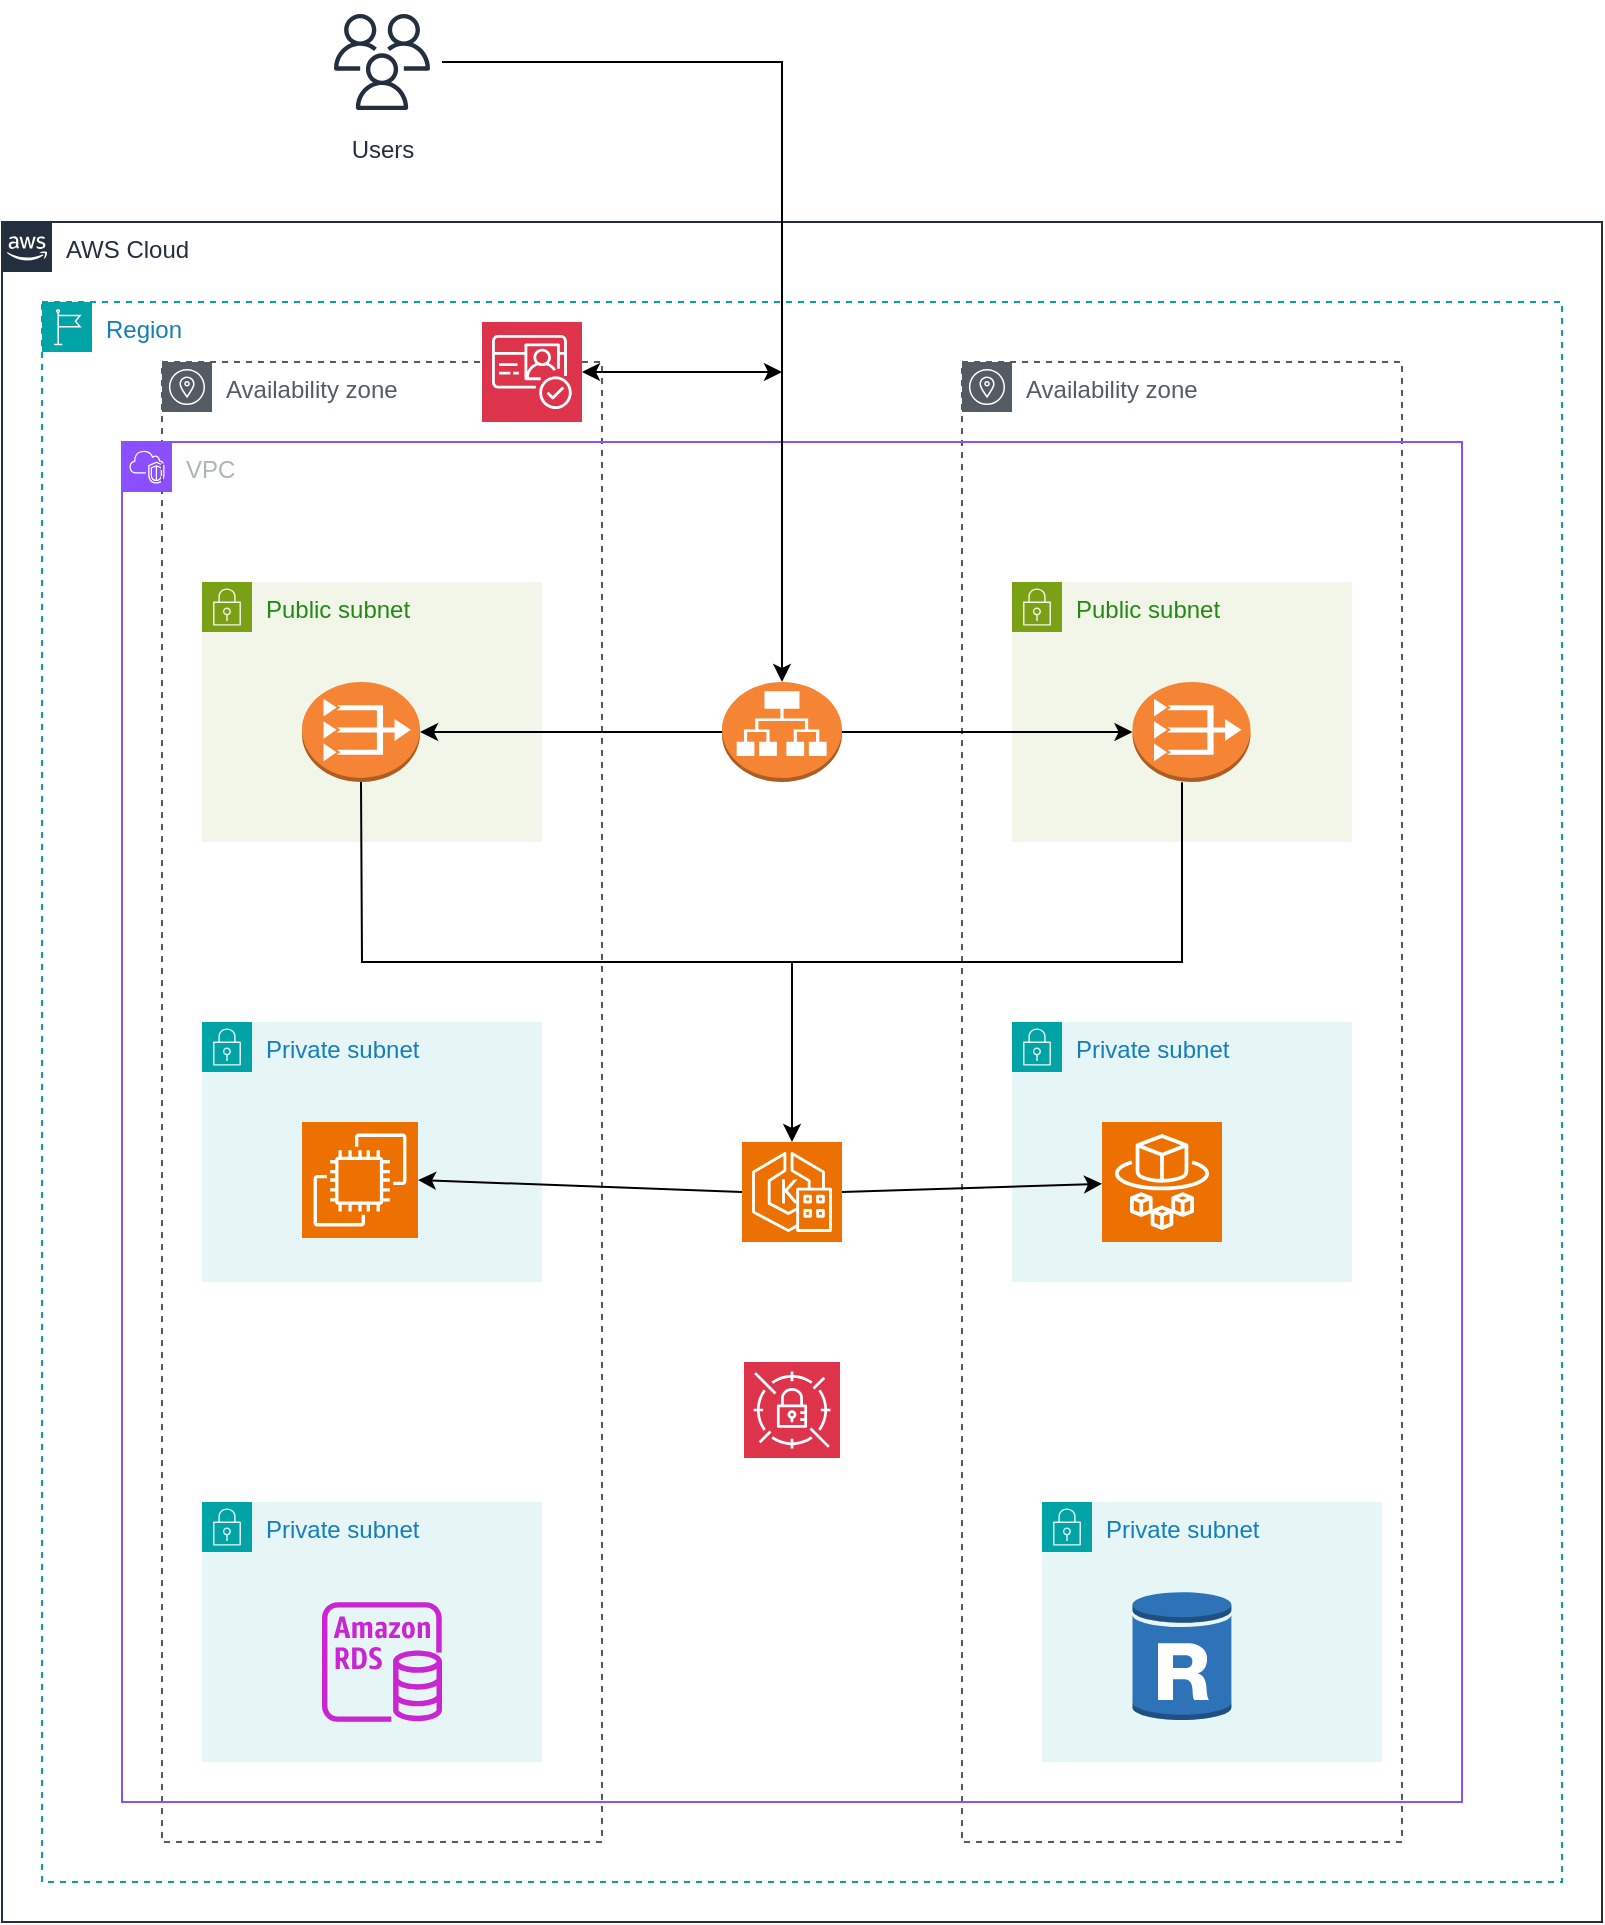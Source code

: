 <mxfile version="27.1.6">
  <diagram name="Page-1" id="D_nC90y9J_kJPpz5bVpl">
    <mxGraphModel dx="909" dy="367" grid="1" gridSize="10" guides="1" tooltips="1" connect="1" arrows="1" fold="1" page="1" pageScale="1" pageWidth="850" pageHeight="1100" math="0" shadow="0">
      <root>
        <mxCell id="0" />
        <mxCell id="1" parent="0" />
        <mxCell id="HqoB-McGn3Qt-6h4Mn1L-1" value="AWS Cloud" style="points=[[0,0],[0.25,0],[0.5,0],[0.75,0],[1,0],[1,0.25],[1,0.5],[1,0.75],[1,1],[0.75,1],[0.5,1],[0.25,1],[0,1],[0,0.75],[0,0.5],[0,0.25]];outlineConnect=0;gradientColor=none;html=1;whiteSpace=wrap;fontSize=12;fontStyle=0;container=1;pointerEvents=0;collapsible=0;recursiveResize=0;shape=mxgraph.aws4.group;grIcon=mxgraph.aws4.group_aws_cloud_alt;strokeColor=#232F3E;fillColor=none;verticalAlign=top;align=left;spacingLeft=30;fontColor=#232F3E;dashed=0;" parent="1" vertex="1">
          <mxGeometry x="40" y="130" width="800" height="850" as="geometry" />
        </mxCell>
        <mxCell id="HqoB-McGn3Qt-6h4Mn1L-2" value="Region" style="points=[[0,0],[0.25,0],[0.5,0],[0.75,0],[1,0],[1,0.25],[1,0.5],[1,0.75],[1,1],[0.75,1],[0.5,1],[0.25,1],[0,1],[0,0.75],[0,0.5],[0,0.25]];outlineConnect=0;gradientColor=none;html=1;whiteSpace=wrap;fontSize=12;fontStyle=0;container=1;pointerEvents=0;collapsible=0;recursiveResize=0;shape=mxgraph.aws4.group;grIcon=mxgraph.aws4.group_region;strokeColor=#00A4A6;fillColor=none;verticalAlign=top;align=left;spacingLeft=30;fontColor=#147EBA;dashed=1;" parent="1" vertex="1">
          <mxGeometry x="60" y="170" width="760" height="790" as="geometry" />
        </mxCell>
        <mxCell id="2Am2QdQt9vTVIq62jGe3-7" value="Availability zone" style="sketch=0;outlineConnect=0;gradientColor=none;html=1;whiteSpace=wrap;fontSize=12;fontStyle=0;shape=mxgraph.aws4.group;grIcon=mxgraph.aws4.group_availability_zone;strokeColor=#545B64;fillColor=none;verticalAlign=top;align=left;spacingLeft=30;fontColor=#545B64;dashed=1;" vertex="1" parent="HqoB-McGn3Qt-6h4Mn1L-2">
          <mxGeometry x="60" y="30" width="220" height="740" as="geometry" />
        </mxCell>
        <mxCell id="2Am2QdQt9vTVIq62jGe3-8" value="Availability zone" style="sketch=0;outlineConnect=0;gradientColor=none;html=1;whiteSpace=wrap;fontSize=12;fontStyle=0;shape=mxgraph.aws4.group;grIcon=mxgraph.aws4.group_availability_zone;strokeColor=#545B64;fillColor=none;verticalAlign=top;align=left;spacingLeft=30;fontColor=#545B64;dashed=1;" vertex="1" parent="HqoB-McGn3Qt-6h4Mn1L-2">
          <mxGeometry x="460" y="30" width="220" height="740" as="geometry" />
        </mxCell>
        <mxCell id="2Am2QdQt9vTVIq62jGe3-9" value="VPC" style="points=[[0,0],[0.25,0],[0.5,0],[0.75,0],[1,0],[1,0.25],[1,0.5],[1,0.75],[1,1],[0.75,1],[0.5,1],[0.25,1],[0,1],[0,0.75],[0,0.5],[0,0.25]];outlineConnect=0;gradientColor=none;html=1;whiteSpace=wrap;fontSize=12;fontStyle=0;container=1;pointerEvents=0;collapsible=0;recursiveResize=0;shape=mxgraph.aws4.group;grIcon=mxgraph.aws4.group_vpc2;strokeColor=#8C4FFF;fillColor=none;verticalAlign=top;align=left;spacingLeft=30;fontColor=#AAB7B8;dashed=0;" vertex="1" parent="HqoB-McGn3Qt-6h4Mn1L-2">
          <mxGeometry x="40" y="70" width="670" height="680" as="geometry" />
        </mxCell>
        <mxCell id="2Am2QdQt9vTVIq62jGe3-10" value="Private subnet" style="points=[[0,0],[0.25,0],[0.5,0],[0.75,0],[1,0],[1,0.25],[1,0.5],[1,0.75],[1,1],[0.75,1],[0.5,1],[0.25,1],[0,1],[0,0.75],[0,0.5],[0,0.25]];outlineConnect=0;gradientColor=none;html=1;whiteSpace=wrap;fontSize=12;fontStyle=0;container=1;pointerEvents=0;collapsible=0;recursiveResize=0;shape=mxgraph.aws4.group;grIcon=mxgraph.aws4.group_security_group;grStroke=0;strokeColor=#00A4A6;fillColor=#E6F6F7;verticalAlign=top;align=left;spacingLeft=30;fontColor=#147EBA;dashed=0;" vertex="1" parent="2Am2QdQt9vTVIq62jGe3-9">
          <mxGeometry x="40" y="290" width="170" height="130" as="geometry" />
        </mxCell>
        <mxCell id="2Am2QdQt9vTVIq62jGe3-11" value="Private subnet" style="points=[[0,0],[0.25,0],[0.5,0],[0.75,0],[1,0],[1,0.25],[1,0.5],[1,0.75],[1,1],[0.75,1],[0.5,1],[0.25,1],[0,1],[0,0.75],[0,0.5],[0,0.25]];outlineConnect=0;gradientColor=none;html=1;whiteSpace=wrap;fontSize=12;fontStyle=0;container=1;pointerEvents=0;collapsible=0;recursiveResize=0;shape=mxgraph.aws4.group;grIcon=mxgraph.aws4.group_security_group;grStroke=0;strokeColor=#00A4A6;fillColor=#E6F6F7;verticalAlign=top;align=left;spacingLeft=30;fontColor=#147EBA;dashed=0;" vertex="1" parent="2Am2QdQt9vTVIq62jGe3-9">
          <mxGeometry x="445" y="290" width="170" height="130" as="geometry" />
        </mxCell>
        <mxCell id="2Am2QdQt9vTVIq62jGe3-12" value="Private subnet" style="points=[[0,0],[0.25,0],[0.5,0],[0.75,0],[1,0],[1,0.25],[1,0.5],[1,0.75],[1,1],[0.75,1],[0.5,1],[0.25,1],[0,1],[0,0.75],[0,0.5],[0,0.25]];outlineConnect=0;gradientColor=none;html=1;whiteSpace=wrap;fontSize=12;fontStyle=0;container=1;pointerEvents=0;collapsible=0;recursiveResize=0;shape=mxgraph.aws4.group;grIcon=mxgraph.aws4.group_security_group;grStroke=0;strokeColor=#00A4A6;fillColor=#E6F6F7;verticalAlign=top;align=left;spacingLeft=30;fontColor=#147EBA;dashed=0;" vertex="1" parent="2Am2QdQt9vTVIq62jGe3-9">
          <mxGeometry x="40" y="530" width="170" height="130" as="geometry" />
        </mxCell>
        <mxCell id="2Am2QdQt9vTVIq62jGe3-13" value="Private subnet" style="points=[[0,0],[0.25,0],[0.5,0],[0.75,0],[1,0],[1,0.25],[1,0.5],[1,0.75],[1,1],[0.75,1],[0.5,1],[0.25,1],[0,1],[0,0.75],[0,0.5],[0,0.25]];outlineConnect=0;gradientColor=none;html=1;whiteSpace=wrap;fontSize=12;fontStyle=0;container=1;pointerEvents=0;collapsible=0;recursiveResize=0;shape=mxgraph.aws4.group;grIcon=mxgraph.aws4.group_security_group;grStroke=0;strokeColor=#00A4A6;fillColor=#E6F6F7;verticalAlign=top;align=left;spacingLeft=30;fontColor=#147EBA;dashed=0;" vertex="1" parent="2Am2QdQt9vTVIq62jGe3-9">
          <mxGeometry x="460" y="530" width="170" height="130" as="geometry" />
        </mxCell>
        <mxCell id="2Am2QdQt9vTVIq62jGe3-18" value="" style="outlineConnect=0;dashed=0;verticalLabelPosition=bottom;verticalAlign=top;align=center;html=1;shape=mxgraph.aws3.rds_db_instance_read_replica;fillColor=#2E73B8;gradientColor=none;" vertex="1" parent="2Am2QdQt9vTVIq62jGe3-13">
          <mxGeometry x="45.25" y="44" width="49.5" height="66" as="geometry" />
        </mxCell>
        <mxCell id="2Am2QdQt9vTVIq62jGe3-14" value="Public subnet" style="points=[[0,0],[0.25,0],[0.5,0],[0.75,0],[1,0],[1,0.25],[1,0.5],[1,0.75],[1,1],[0.75,1],[0.5,1],[0.25,1],[0,1],[0,0.75],[0,0.5],[0,0.25]];outlineConnect=0;gradientColor=none;html=1;whiteSpace=wrap;fontSize=12;fontStyle=0;container=1;pointerEvents=0;collapsible=0;recursiveResize=0;shape=mxgraph.aws4.group;grIcon=mxgraph.aws4.group_security_group;grStroke=0;strokeColor=#7AA116;fillColor=#F2F6E8;verticalAlign=top;align=left;spacingLeft=30;fontColor=#248814;dashed=0;" vertex="1" parent="2Am2QdQt9vTVIq62jGe3-9">
          <mxGeometry x="40" y="70" width="170" height="130" as="geometry" />
        </mxCell>
        <mxCell id="2Am2QdQt9vTVIq62jGe3-15" value="Public subnet" style="points=[[0,0],[0.25,0],[0.5,0],[0.75,0],[1,0],[1,0.25],[1,0.5],[1,0.75],[1,1],[0.75,1],[0.5,1],[0.25,1],[0,1],[0,0.75],[0,0.5],[0,0.25]];outlineConnect=0;gradientColor=none;html=1;whiteSpace=wrap;fontSize=12;fontStyle=0;container=1;pointerEvents=0;collapsible=0;recursiveResize=0;shape=mxgraph.aws4.group;grIcon=mxgraph.aws4.group_security_group;grStroke=0;strokeColor=#7AA116;fillColor=#F2F6E8;verticalAlign=top;align=left;spacingLeft=30;fontColor=#248814;dashed=0;" vertex="1" parent="2Am2QdQt9vTVIq62jGe3-9">
          <mxGeometry x="445" y="70" width="170" height="130" as="geometry" />
        </mxCell>
        <mxCell id="2Am2QdQt9vTVIq62jGe3-21" value="" style="outlineConnect=0;dashed=0;verticalLabelPosition=bottom;verticalAlign=top;align=center;html=1;shape=mxgraph.aws3.vpc_nat_gateway;fillColor=#F58534;gradientColor=none;" vertex="1" parent="2Am2QdQt9vTVIq62jGe3-15">
          <mxGeometry x="60.25" y="50" width="59" height="50" as="geometry" />
        </mxCell>
        <mxCell id="2Am2QdQt9vTVIq62jGe3-19" value="" style="outlineConnect=0;dashed=0;verticalLabelPosition=bottom;verticalAlign=top;align=center;html=1;shape=mxgraph.aws3.application_load_balancer;fillColor=#F58534;gradientColor=none;" vertex="1" parent="2Am2QdQt9vTVIq62jGe3-9">
          <mxGeometry x="300" y="120" width="60" height="50" as="geometry" />
        </mxCell>
        <mxCell id="2Am2QdQt9vTVIq62jGe3-24" value="" style="sketch=0;points=[[0,0,0],[0.25,0,0],[0.5,0,0],[0.75,0,0],[1,0,0],[0,1,0],[0.25,1,0],[0.5,1,0],[0.75,1,0],[1,1,0],[0,0.25,0],[0,0.5,0],[0,0.75,0],[1,0.25,0],[1,0.5,0],[1,0.75,0]];outlineConnect=0;fontColor=#232F3E;fillColor=#ED7100;strokeColor=#ffffff;dashed=0;verticalLabelPosition=bottom;verticalAlign=top;align=center;html=1;fontSize=12;fontStyle=0;aspect=fixed;shape=mxgraph.aws4.resourceIcon;resIcon=mxgraph.aws4.eks_anywhere;" vertex="1" parent="2Am2QdQt9vTVIq62jGe3-9">
          <mxGeometry x="310" y="350" width="50" height="50" as="geometry" />
        </mxCell>
        <mxCell id="2Am2QdQt9vTVIq62jGe3-27" value="" style="sketch=0;points=[[0,0,0],[0.25,0,0],[0.5,0,0],[0.75,0,0],[1,0,0],[0,1,0],[0.25,1,0],[0.5,1,0],[0.75,1,0],[1,1,0],[0,0.25,0],[0,0.5,0],[0,0.75,0],[1,0.25,0],[1,0.5,0],[1,0.75,0]];outlineConnect=0;fontColor=#232F3E;fillColor=#DD344C;strokeColor=#ffffff;dashed=0;verticalLabelPosition=bottom;verticalAlign=top;align=center;html=1;fontSize=12;fontStyle=0;aspect=fixed;shape=mxgraph.aws4.resourceIcon;resIcon=mxgraph.aws4.secrets_manager;" vertex="1" parent="2Am2QdQt9vTVIq62jGe3-9">
          <mxGeometry x="311" y="460" width="48" height="48" as="geometry" />
        </mxCell>
        <mxCell id="2Am2QdQt9vTVIq62jGe3-33" value="" style="endArrow=classic;html=1;rounded=0;exitX=1;exitY=0.5;exitDx=0;exitDy=0;exitPerimeter=0;" edge="1" parent="2Am2QdQt9vTVIq62jGe3-9" source="2Am2QdQt9vTVIq62jGe3-19" target="2Am2QdQt9vTVIq62jGe3-21">
          <mxGeometry width="50" height="50" relative="1" as="geometry">
            <mxPoint x="380" y="200" as="sourcePoint" />
            <mxPoint x="430" y="150" as="targetPoint" />
          </mxGeometry>
        </mxCell>
        <mxCell id="2Am2QdQt9vTVIq62jGe3-16" value="" style="sketch=0;outlineConnect=0;fontColor=#232F3E;gradientColor=none;fillColor=#C925D1;strokeColor=none;dashed=0;verticalLabelPosition=bottom;verticalAlign=top;align=center;html=1;fontSize=12;fontStyle=0;aspect=fixed;pointerEvents=1;shape=mxgraph.aws4.rds_instance;" vertex="1" parent="HqoB-McGn3Qt-6h4Mn1L-2">
          <mxGeometry x="140" y="650" width="60" height="60" as="geometry" />
        </mxCell>
        <mxCell id="2Am2QdQt9vTVIq62jGe3-20" value="" style="outlineConnect=0;dashed=0;verticalLabelPosition=bottom;verticalAlign=top;align=center;html=1;shape=mxgraph.aws3.vpc_nat_gateway;fillColor=#F58534;gradientColor=none;" vertex="1" parent="HqoB-McGn3Qt-6h4Mn1L-2">
          <mxGeometry x="130" y="190" width="59" height="50" as="geometry" />
        </mxCell>
        <mxCell id="2Am2QdQt9vTVIq62jGe3-22" value="" style="sketch=0;points=[[0,0,0],[0.25,0,0],[0.5,0,0],[0.75,0,0],[1,0,0],[0,1,0],[0.25,1,0],[0.5,1,0],[0.75,1,0],[1,1,0],[0,0.25,0],[0,0.5,0],[0,0.75,0],[1,0.25,0],[1,0.5,0],[1,0.75,0]];outlineConnect=0;fontColor=#232F3E;fillColor=#ED7100;strokeColor=#ffffff;dashed=0;verticalLabelPosition=bottom;verticalAlign=top;align=center;html=1;fontSize=12;fontStyle=0;aspect=fixed;shape=mxgraph.aws4.resourceIcon;resIcon=mxgraph.aws4.ec2;" vertex="1" parent="HqoB-McGn3Qt-6h4Mn1L-2">
          <mxGeometry x="130" y="410" width="58" height="58" as="geometry" />
        </mxCell>
        <mxCell id="2Am2QdQt9vTVIq62jGe3-23" value="" style="sketch=0;points=[[0,0,0],[0.25,0,0],[0.5,0,0],[0.75,0,0],[1,0,0],[0,1,0],[0.25,1,0],[0.5,1,0],[0.75,1,0],[1,1,0],[0,0.25,0],[0,0.5,0],[0,0.75,0],[1,0.25,0],[1,0.5,0],[1,0.75,0]];outlineConnect=0;fontColor=#232F3E;fillColor=#ED7100;strokeColor=#ffffff;dashed=0;verticalLabelPosition=bottom;verticalAlign=top;align=center;html=1;fontSize=12;fontStyle=0;aspect=fixed;shape=mxgraph.aws4.resourceIcon;resIcon=mxgraph.aws4.fargate;" vertex="1" parent="HqoB-McGn3Qt-6h4Mn1L-2">
          <mxGeometry x="530" y="410" width="60" height="60" as="geometry" />
        </mxCell>
        <mxCell id="2Am2QdQt9vTVIq62jGe3-28" value="" style="sketch=0;points=[[0,0,0],[0.25,0,0],[0.5,0,0],[0.75,0,0],[1,0,0],[0,1,0],[0.25,1,0],[0.5,1,0],[0.75,1,0],[1,1,0],[0,0.25,0],[0,0.5,0],[0,0.75,0],[1,0.25,0],[1,0.5,0],[1,0.75,0]];outlineConnect=0;fontColor=#232F3E;fillColor=#DD344C;strokeColor=#ffffff;dashed=0;verticalLabelPosition=bottom;verticalAlign=top;align=center;html=1;fontSize=12;fontStyle=0;aspect=fixed;shape=mxgraph.aws4.resourceIcon;resIcon=mxgraph.aws4.cognito;" vertex="1" parent="HqoB-McGn3Qt-6h4Mn1L-2">
          <mxGeometry x="220" y="10" width="50" height="50" as="geometry" />
        </mxCell>
        <mxCell id="2Am2QdQt9vTVIq62jGe3-32" value="" style="endArrow=classic;html=1;rounded=0;entryX=1;entryY=0.5;entryDx=0;entryDy=0;entryPerimeter=0;exitX=0;exitY=0.5;exitDx=0;exitDy=0;exitPerimeter=0;" edge="1" parent="HqoB-McGn3Qt-6h4Mn1L-2" source="2Am2QdQt9vTVIq62jGe3-19" target="2Am2QdQt9vTVIq62jGe3-20">
          <mxGeometry width="50" height="50" relative="1" as="geometry">
            <mxPoint x="420" y="270" as="sourcePoint" />
            <mxPoint x="470" y="220" as="targetPoint" />
          </mxGeometry>
        </mxCell>
        <mxCell id="2Am2QdQt9vTVIq62jGe3-34" value="" style="endArrow=classic;html=1;rounded=0;exitX=0.5;exitY=0.284;exitDx=0;exitDy=0;exitPerimeter=0;entryX=0.5;entryY=0;entryDx=0;entryDy=0;entryPerimeter=0;" edge="1" parent="HqoB-McGn3Qt-6h4Mn1L-2" source="2Am2QdQt9vTVIq62jGe3-8" target="2Am2QdQt9vTVIq62jGe3-24">
          <mxGeometry width="50" height="50" relative="1" as="geometry">
            <mxPoint x="420" y="450" as="sourcePoint" />
            <mxPoint x="470" y="400" as="targetPoint" />
            <Array as="points">
              <mxPoint x="570" y="330" />
              <mxPoint x="375" y="330" />
            </Array>
          </mxGeometry>
        </mxCell>
        <mxCell id="2Am2QdQt9vTVIq62jGe3-36" value="" style="endArrow=classic;html=1;rounded=0;exitX=1;exitY=0.5;exitDx=0;exitDy=0;exitPerimeter=0;" edge="1" parent="HqoB-McGn3Qt-6h4Mn1L-2" source="2Am2QdQt9vTVIq62jGe3-24" target="2Am2QdQt9vTVIq62jGe3-23">
          <mxGeometry width="50" height="50" relative="1" as="geometry">
            <mxPoint x="420" y="450" as="sourcePoint" />
            <mxPoint x="470" y="400" as="targetPoint" />
          </mxGeometry>
        </mxCell>
        <mxCell id="2Am2QdQt9vTVIq62jGe3-38" value="" style="endArrow=classic;html=1;rounded=0;entryX=1;entryY=0.5;entryDx=0;entryDy=0;entryPerimeter=0;exitX=0;exitY=0.5;exitDx=0;exitDy=0;exitPerimeter=0;" edge="1" parent="HqoB-McGn3Qt-6h4Mn1L-2" source="2Am2QdQt9vTVIq62jGe3-24" target="2Am2QdQt9vTVIq62jGe3-22">
          <mxGeometry width="50" height="50" relative="1" as="geometry">
            <mxPoint x="420" y="450" as="sourcePoint" />
            <mxPoint x="470" y="400" as="targetPoint" />
          </mxGeometry>
        </mxCell>
        <mxCell id="2Am2QdQt9vTVIq62jGe3-29" value="Users" style="sketch=0;outlineConnect=0;fontColor=#232F3E;gradientColor=none;strokeColor=#232F3E;fillColor=#ffffff;dashed=0;verticalLabelPosition=bottom;verticalAlign=top;align=center;html=1;fontSize=12;fontStyle=0;aspect=fixed;shape=mxgraph.aws4.resourceIcon;resIcon=mxgraph.aws4.users;" vertex="1" parent="1">
          <mxGeometry x="200" y="20" width="60" height="60" as="geometry" />
        </mxCell>
        <mxCell id="2Am2QdQt9vTVIq62jGe3-30" value="" style="endArrow=classic;html=1;rounded=0;entryX=0.5;entryY=0;entryDx=0;entryDy=0;entryPerimeter=0;" edge="1" parent="1" source="2Am2QdQt9vTVIq62jGe3-29" target="2Am2QdQt9vTVIq62jGe3-19">
          <mxGeometry width="50" height="50" relative="1" as="geometry">
            <mxPoint x="480" y="170" as="sourcePoint" />
            <mxPoint x="530" y="120" as="targetPoint" />
            <Array as="points">
              <mxPoint x="430" y="50" />
            </Array>
          </mxGeometry>
        </mxCell>
        <mxCell id="2Am2QdQt9vTVIq62jGe3-31" value="" style="endArrow=classic;startArrow=classic;html=1;rounded=0;exitX=1;exitY=0.5;exitDx=0;exitDy=0;exitPerimeter=0;" edge="1" parent="1" source="2Am2QdQt9vTVIq62jGe3-28">
          <mxGeometry width="50" height="50" relative="1" as="geometry">
            <mxPoint x="480" y="260" as="sourcePoint" />
            <mxPoint x="430" y="205" as="targetPoint" />
          </mxGeometry>
        </mxCell>
        <mxCell id="2Am2QdQt9vTVIq62jGe3-35" value="" style="endArrow=none;html=1;rounded=0;exitX=0.5;exitY=1;exitDx=0;exitDy=0;exitPerimeter=0;" edge="1" parent="1" source="2Am2QdQt9vTVIq62jGe3-20">
          <mxGeometry width="50" height="50" relative="1" as="geometry">
            <mxPoint x="480" y="530" as="sourcePoint" />
            <mxPoint x="440" y="500" as="targetPoint" />
            <Array as="points">
              <mxPoint x="220" y="500" />
            </Array>
          </mxGeometry>
        </mxCell>
      </root>
    </mxGraphModel>
  </diagram>
</mxfile>
